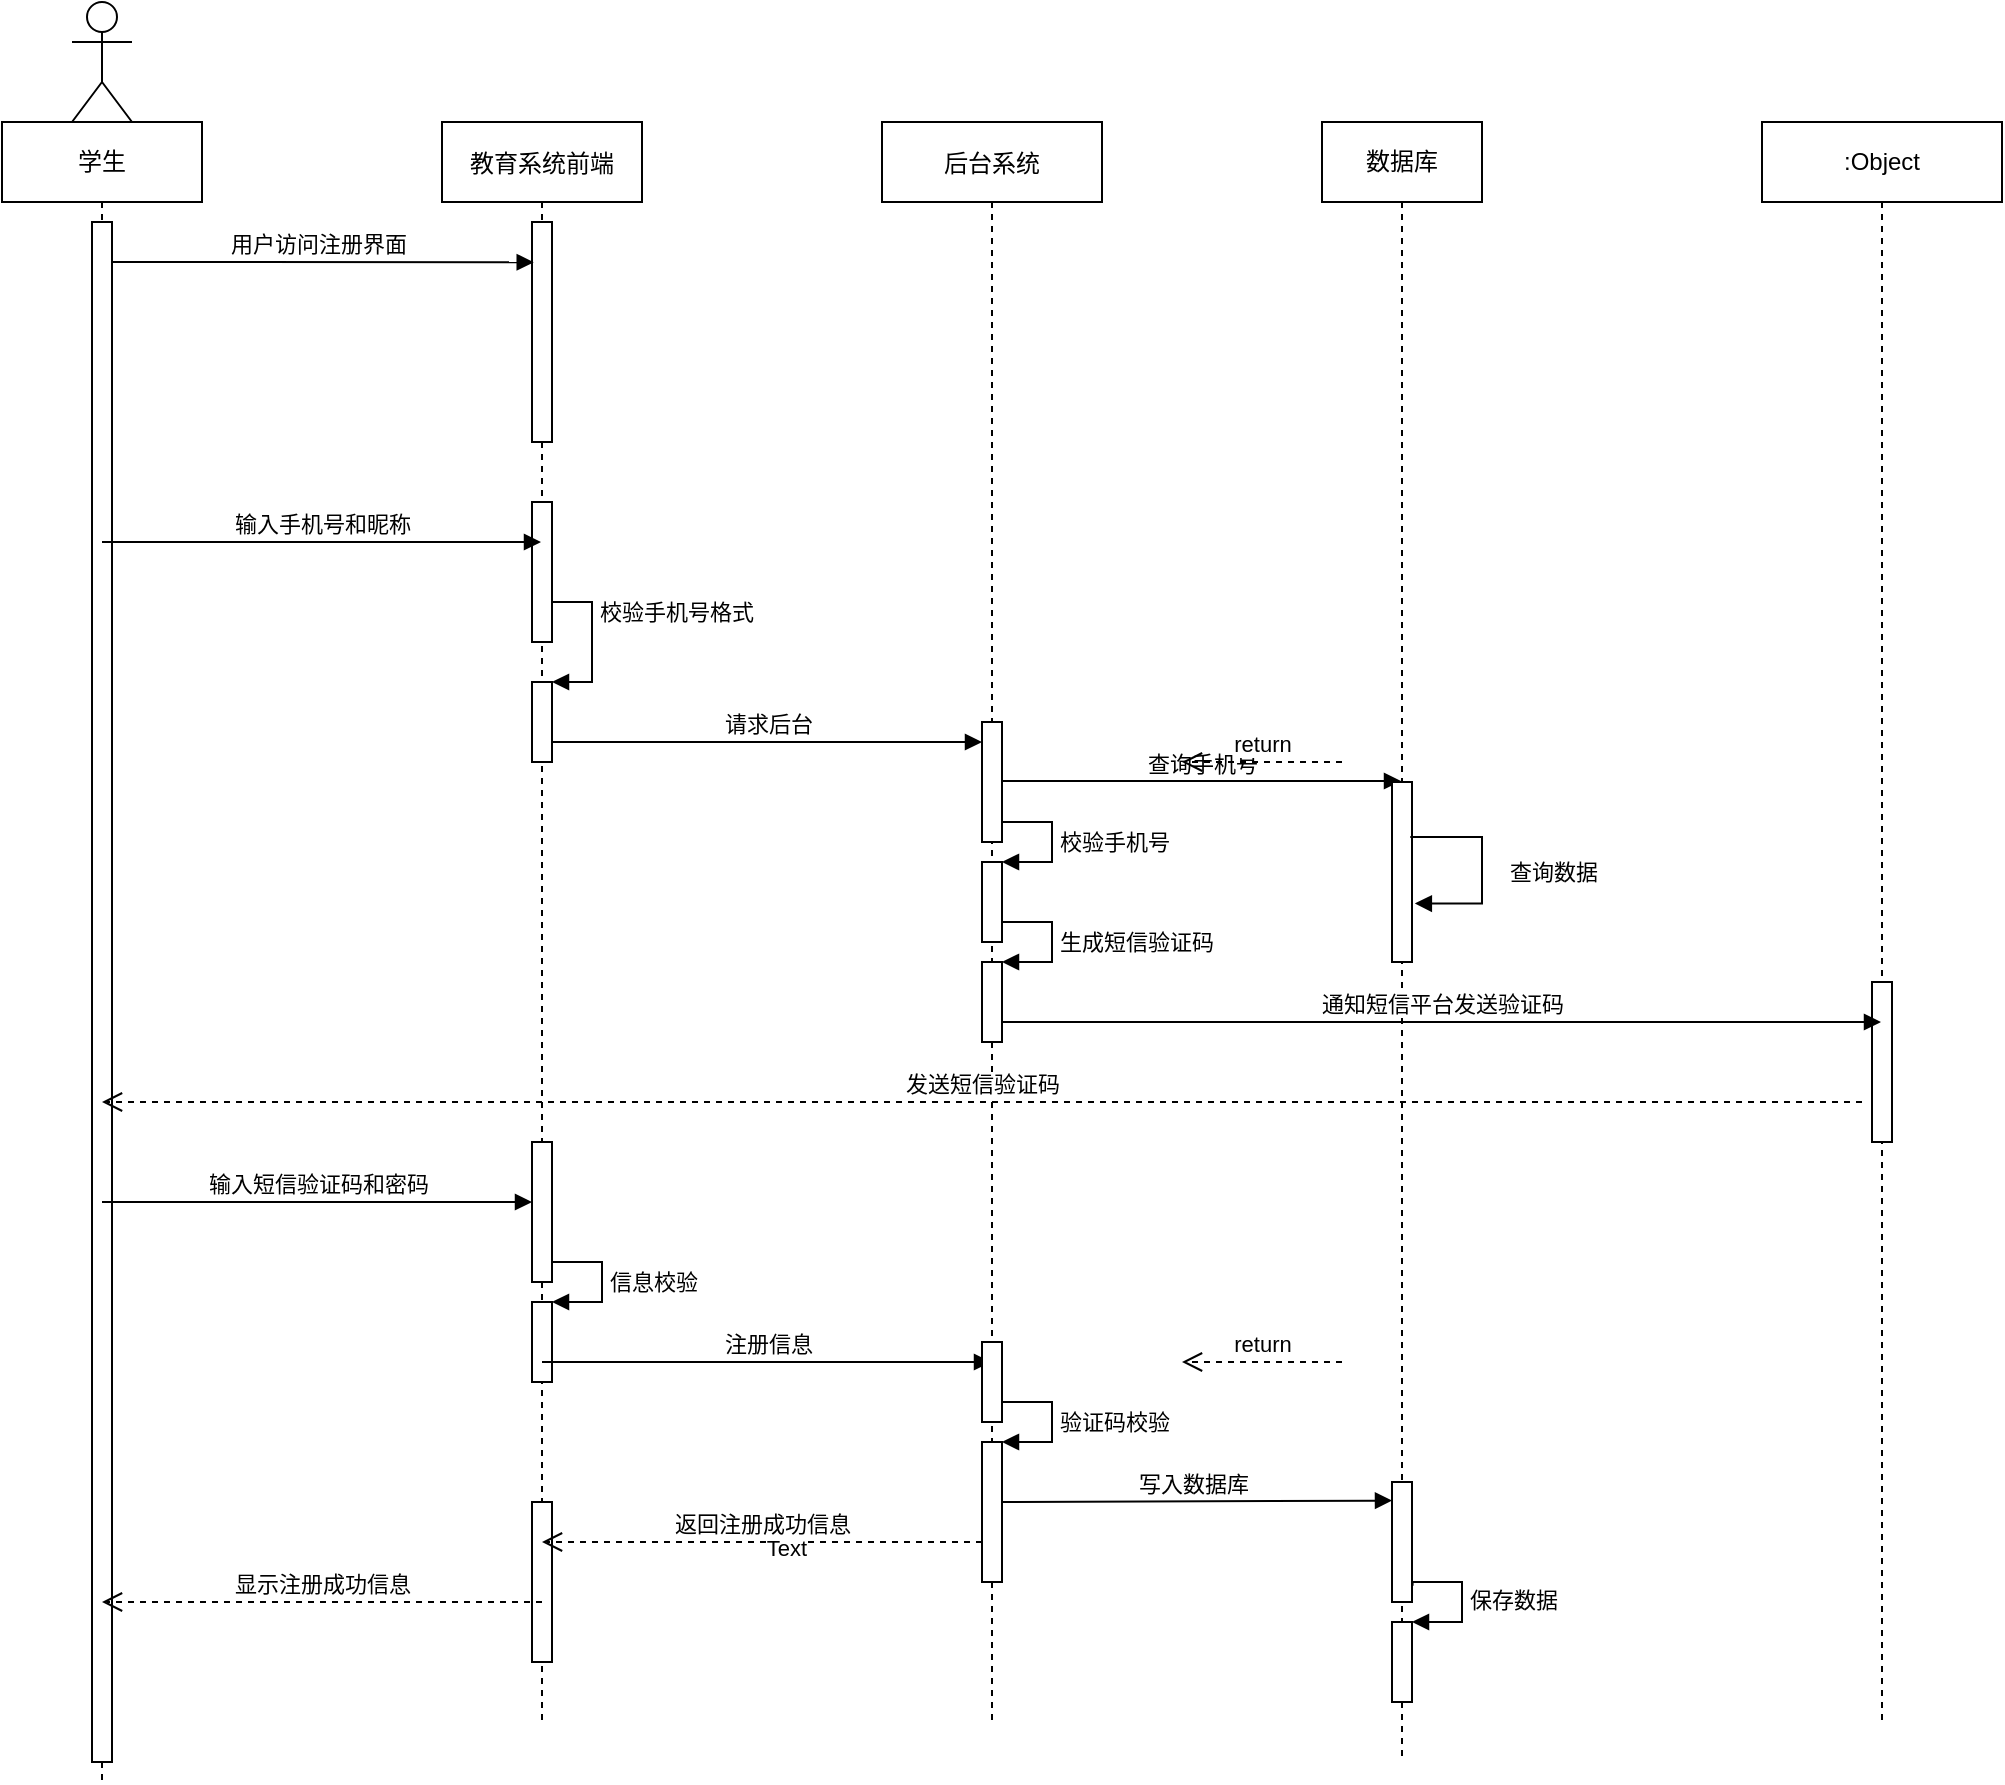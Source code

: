 <mxfile version="18.0.2" type="github">
  <diagram id="kgpKYQtTHZ0yAKxKKP6v" name="Page-1">
    <mxGraphModel dx="1205" dy="621" grid="1" gridSize="10" guides="1" tooltips="1" connect="1" arrows="1" fold="1" page="1" pageScale="1" pageWidth="850" pageHeight="1100" math="0" shadow="0">
      <root>
        <mxCell id="0" />
        <mxCell id="1" parent="0" />
        <mxCell id="3nuBFxr9cyL0pnOWT2aG-1" value="教育系统前端" style="shape=umlLifeline;perimeter=lifelinePerimeter;container=1;collapsible=0;recursiveResize=0;rounded=0;shadow=0;strokeWidth=1;" parent="1" vertex="1">
          <mxGeometry x="400" y="80" width="100" height="800" as="geometry" />
        </mxCell>
        <mxCell id="oVSgsAehM8C2ECb2NVZM-11" value="" style="html=1;points=[];perimeter=orthogonalPerimeter;" vertex="1" parent="3nuBFxr9cyL0pnOWT2aG-1">
          <mxGeometry x="45" y="50" width="10" height="110" as="geometry" />
        </mxCell>
        <mxCell id="oVSgsAehM8C2ECb2NVZM-13" value="" style="html=1;points=[];perimeter=orthogonalPerimeter;" vertex="1" parent="3nuBFxr9cyL0pnOWT2aG-1">
          <mxGeometry x="45" y="190" width="10" height="70" as="geometry" />
        </mxCell>
        <mxCell id="oVSgsAehM8C2ECb2NVZM-18" value="" style="html=1;points=[];perimeter=orthogonalPerimeter;" vertex="1" parent="3nuBFxr9cyL0pnOWT2aG-1">
          <mxGeometry x="45" y="280" width="10" height="40" as="geometry" />
        </mxCell>
        <mxCell id="oVSgsAehM8C2ECb2NVZM-19" value="校验手机号格式" style="edgeStyle=orthogonalEdgeStyle;html=1;align=left;spacingLeft=2;endArrow=block;rounded=0;entryX=1;entryY=0;" edge="1" target="oVSgsAehM8C2ECb2NVZM-18" parent="3nuBFxr9cyL0pnOWT2aG-1">
          <mxGeometry relative="1" as="geometry">
            <mxPoint x="45" y="260" as="sourcePoint" />
            <Array as="points">
              <mxPoint x="55" y="260" />
              <mxPoint x="55" y="240" />
              <mxPoint x="75" y="240" />
              <mxPoint x="75" y="280" />
            </Array>
          </mxGeometry>
        </mxCell>
        <mxCell id="oVSgsAehM8C2ECb2NVZM-48" value="" style="html=1;points=[];perimeter=orthogonalPerimeter;" vertex="1" parent="3nuBFxr9cyL0pnOWT2aG-1">
          <mxGeometry x="45" y="510" width="10" height="70" as="geometry" />
        </mxCell>
        <mxCell id="oVSgsAehM8C2ECb2NVZM-53" value="" style="html=1;points=[];perimeter=orthogonalPerimeter;" vertex="1" parent="3nuBFxr9cyL0pnOWT2aG-1">
          <mxGeometry x="45" y="590" width="10" height="40" as="geometry" />
        </mxCell>
        <mxCell id="oVSgsAehM8C2ECb2NVZM-54" value="信息校验" style="edgeStyle=orthogonalEdgeStyle;html=1;align=left;spacingLeft=2;endArrow=block;rounded=0;entryX=1;entryY=0;exitX=1;exitY=0.857;exitDx=0;exitDy=0;exitPerimeter=0;" edge="1" target="oVSgsAehM8C2ECb2NVZM-53" parent="3nuBFxr9cyL0pnOWT2aG-1" source="oVSgsAehM8C2ECb2NVZM-48">
          <mxGeometry relative="1" as="geometry">
            <mxPoint x="60" y="570" as="sourcePoint" />
            <Array as="points">
              <mxPoint x="80" y="570" />
              <mxPoint x="80" y="590" />
            </Array>
          </mxGeometry>
        </mxCell>
        <mxCell id="oVSgsAehM8C2ECb2NVZM-56" value="注册信息" style="html=1;verticalAlign=bottom;endArrow=block;rounded=0;" edge="1" parent="3nuBFxr9cyL0pnOWT2aG-1" target="3nuBFxr9cyL0pnOWT2aG-5">
          <mxGeometry width="80" relative="1" as="geometry">
            <mxPoint x="50" y="620" as="sourcePoint" />
            <mxPoint x="130" y="620" as="targetPoint" />
          </mxGeometry>
        </mxCell>
        <mxCell id="oVSgsAehM8C2ECb2NVZM-66" value="" style="html=1;points=[];perimeter=orthogonalPerimeter;" vertex="1" parent="3nuBFxr9cyL0pnOWT2aG-1">
          <mxGeometry x="45" y="690" width="10" height="80" as="geometry" />
        </mxCell>
        <mxCell id="3nuBFxr9cyL0pnOWT2aG-5" value="后台系统" style="shape=umlLifeline;perimeter=lifelinePerimeter;container=1;collapsible=0;recursiveResize=0;rounded=0;shadow=0;strokeWidth=1;" parent="1" vertex="1">
          <mxGeometry x="620" y="80" width="110" height="800" as="geometry" />
        </mxCell>
        <mxCell id="oVSgsAehM8C2ECb2NVZM-20" value="" style="html=1;points=[];perimeter=orthogonalPerimeter;" vertex="1" parent="3nuBFxr9cyL0pnOWT2aG-5">
          <mxGeometry x="50" y="300" width="10" height="60" as="geometry" />
        </mxCell>
        <mxCell id="oVSgsAehM8C2ECb2NVZM-31" value="" style="html=1;points=[];perimeter=orthogonalPerimeter;" vertex="1" parent="3nuBFxr9cyL0pnOWT2aG-5">
          <mxGeometry x="50" y="370" width="10" height="40" as="geometry" />
        </mxCell>
        <mxCell id="oVSgsAehM8C2ECb2NVZM-32" value="校验手机号" style="edgeStyle=orthogonalEdgeStyle;html=1;align=left;spacingLeft=2;endArrow=block;rounded=0;entryX=1;entryY=0;" edge="1" target="oVSgsAehM8C2ECb2NVZM-31" parent="3nuBFxr9cyL0pnOWT2aG-5">
          <mxGeometry relative="1" as="geometry">
            <mxPoint x="60" y="350" as="sourcePoint" />
            <Array as="points">
              <mxPoint x="85" y="350" />
            </Array>
          </mxGeometry>
        </mxCell>
        <mxCell id="oVSgsAehM8C2ECb2NVZM-37" value="查询手机号" style="html=1;verticalAlign=bottom;endArrow=block;rounded=0;" edge="1" parent="3nuBFxr9cyL0pnOWT2aG-5" target="oVSgsAehM8C2ECb2NVZM-5">
          <mxGeometry width="80" relative="1" as="geometry">
            <mxPoint x="60" y="329.5" as="sourcePoint" />
            <mxPoint x="140" y="329.5" as="targetPoint" />
          </mxGeometry>
        </mxCell>
        <mxCell id="oVSgsAehM8C2ECb2NVZM-42" value="" style="html=1;points=[];perimeter=orthogonalPerimeter;" vertex="1" parent="3nuBFxr9cyL0pnOWT2aG-5">
          <mxGeometry x="50" y="420" width="10" height="40" as="geometry" />
        </mxCell>
        <mxCell id="oVSgsAehM8C2ECb2NVZM-43" value="生成短信验证码" style="edgeStyle=orthogonalEdgeStyle;html=1;align=left;spacingLeft=2;endArrow=block;rounded=0;entryX=1;entryY=0;" edge="1" target="oVSgsAehM8C2ECb2NVZM-42" parent="3nuBFxr9cyL0pnOWT2aG-5">
          <mxGeometry relative="1" as="geometry">
            <mxPoint x="60" y="400" as="sourcePoint" />
            <Array as="points">
              <mxPoint x="85" y="400" />
            </Array>
          </mxGeometry>
        </mxCell>
        <mxCell id="oVSgsAehM8C2ECb2NVZM-55" value="" style="html=1;points=[];perimeter=orthogonalPerimeter;" vertex="1" parent="3nuBFxr9cyL0pnOWT2aG-5">
          <mxGeometry x="50" y="610" width="10" height="40" as="geometry" />
        </mxCell>
        <mxCell id="oVSgsAehM8C2ECb2NVZM-57" value="" style="html=1;points=[];perimeter=orthogonalPerimeter;" vertex="1" parent="3nuBFxr9cyL0pnOWT2aG-5">
          <mxGeometry x="50" y="660" width="10" height="70" as="geometry" />
        </mxCell>
        <mxCell id="oVSgsAehM8C2ECb2NVZM-58" value="验证码校验" style="edgeStyle=orthogonalEdgeStyle;html=1;align=left;spacingLeft=2;endArrow=block;rounded=0;entryX=1;entryY=0;" edge="1" target="oVSgsAehM8C2ECb2NVZM-57" parent="3nuBFxr9cyL0pnOWT2aG-5">
          <mxGeometry relative="1" as="geometry">
            <mxPoint x="60" y="640" as="sourcePoint" />
            <Array as="points">
              <mxPoint x="85" y="640" />
            </Array>
          </mxGeometry>
        </mxCell>
        <mxCell id="oVSgsAehM8C2ECb2NVZM-59" value="写入数据库&lt;span style=&quot;white-space: pre;&quot;&gt;	&lt;/span&gt;" style="html=1;verticalAlign=bottom;endArrow=block;rounded=0;entryX=0;entryY=0.155;entryDx=0;entryDy=0;entryPerimeter=0;" edge="1" parent="3nuBFxr9cyL0pnOWT2aG-5" target="oVSgsAehM8C2ECb2NVZM-60">
          <mxGeometry width="80" relative="1" as="geometry">
            <mxPoint x="60" y="690" as="sourcePoint" />
            <mxPoint x="140" y="690" as="targetPoint" />
          </mxGeometry>
        </mxCell>
        <mxCell id="oVSgsAehM8C2ECb2NVZM-3" value="学生" style="shape=umlLifeline;perimeter=lifelinePerimeter;whiteSpace=wrap;html=1;container=1;collapsible=0;recursiveResize=0;outlineConnect=0;" vertex="1" parent="1">
          <mxGeometry x="180" y="80" width="100" height="830" as="geometry" />
        </mxCell>
        <mxCell id="oVSgsAehM8C2ECb2NVZM-9" value="用户访问注册界面" style="html=1;verticalAlign=bottom;startArrow=oval;startFill=1;endArrow=block;startSize=8;rounded=0;entryX=0.086;entryY=0.183;entryDx=0;entryDy=0;entryPerimeter=0;" edge="1" parent="oVSgsAehM8C2ECb2NVZM-3" target="oVSgsAehM8C2ECb2NVZM-11">
          <mxGeometry width="60" relative="1" as="geometry">
            <mxPoint x="50" y="70" as="sourcePoint" />
            <mxPoint x="260" y="70" as="targetPoint" />
          </mxGeometry>
        </mxCell>
        <mxCell id="oVSgsAehM8C2ECb2NVZM-10" value="" style="html=1;points=[];perimeter=orthogonalPerimeter;" vertex="1" parent="oVSgsAehM8C2ECb2NVZM-3">
          <mxGeometry x="45" y="50" width="10" height="770" as="geometry" />
        </mxCell>
        <mxCell id="oVSgsAehM8C2ECb2NVZM-36" value="输入手机号和昵称" style="html=1;verticalAlign=bottom;endArrow=block;rounded=0;" edge="1" parent="oVSgsAehM8C2ECb2NVZM-3" target="3nuBFxr9cyL0pnOWT2aG-1">
          <mxGeometry width="80" relative="1" as="geometry">
            <mxPoint x="50" y="210" as="sourcePoint" />
            <mxPoint x="130" y="210" as="targetPoint" />
          </mxGeometry>
        </mxCell>
        <mxCell id="oVSgsAehM8C2ECb2NVZM-47" value="输入短信验证码和密码" style="html=1;verticalAlign=bottom;endArrow=block;rounded=0;" edge="1" parent="oVSgsAehM8C2ECb2NVZM-3" target="oVSgsAehM8C2ECb2NVZM-48">
          <mxGeometry width="80" relative="1" as="geometry">
            <mxPoint x="50" y="540" as="sourcePoint" />
            <mxPoint x="190" y="550" as="targetPoint" />
          </mxGeometry>
        </mxCell>
        <mxCell id="oVSgsAehM8C2ECb2NVZM-4" value="" style="shape=umlActor;verticalLabelPosition=bottom;verticalAlign=top;html=1;" vertex="1" parent="1">
          <mxGeometry x="215" y="20" width="30" height="60" as="geometry" />
        </mxCell>
        <mxCell id="oVSgsAehM8C2ECb2NVZM-5" value="数据库" style="shape=umlLifeline;perimeter=lifelinePerimeter;whiteSpace=wrap;html=1;container=1;collapsible=0;recursiveResize=0;outlineConnect=0;" vertex="1" parent="1">
          <mxGeometry x="840" y="80" width="80" height="820" as="geometry" />
        </mxCell>
        <mxCell id="oVSgsAehM8C2ECb2NVZM-40" value="" style="html=1;points=[];perimeter=orthogonalPerimeter;" vertex="1" parent="oVSgsAehM8C2ECb2NVZM-5">
          <mxGeometry x="35" y="330" width="10" height="90" as="geometry" />
        </mxCell>
        <mxCell id="oVSgsAehM8C2ECb2NVZM-41" value="查询数据" style="edgeStyle=orthogonalEdgeStyle;html=1;align=left;spacingLeft=2;endArrow=block;rounded=0;entryX=1.143;entryY=0.675;entryDx=0;entryDy=0;entryPerimeter=0;exitX=0.914;exitY=0.306;exitDx=0;exitDy=0;exitPerimeter=0;" edge="1" target="oVSgsAehM8C2ECb2NVZM-40" parent="oVSgsAehM8C2ECb2NVZM-5" source="oVSgsAehM8C2ECb2NVZM-40">
          <mxGeometry x="0.039" y="10" relative="1" as="geometry">
            <mxPoint x="35" y="310" as="sourcePoint" />
            <Array as="points">
              <mxPoint x="80" y="358" />
              <mxPoint x="80" y="391" />
            </Array>
            <mxPoint as="offset" />
          </mxGeometry>
        </mxCell>
        <mxCell id="oVSgsAehM8C2ECb2NVZM-60" value="" style="html=1;points=[];perimeter=orthogonalPerimeter;" vertex="1" parent="oVSgsAehM8C2ECb2NVZM-5">
          <mxGeometry x="35" y="680" width="10" height="60" as="geometry" />
        </mxCell>
        <mxCell id="oVSgsAehM8C2ECb2NVZM-61" value="" style="html=1;points=[];perimeter=orthogonalPerimeter;" vertex="1" parent="oVSgsAehM8C2ECb2NVZM-5">
          <mxGeometry x="35" y="750" width="10" height="40" as="geometry" />
        </mxCell>
        <mxCell id="oVSgsAehM8C2ECb2NVZM-62" value="保存数据" style="edgeStyle=orthogonalEdgeStyle;html=1;align=left;spacingLeft=2;endArrow=block;rounded=0;entryX=1;entryY=0;exitX=1.029;exitY=0.864;exitDx=0;exitDy=0;exitPerimeter=0;" edge="1" target="oVSgsAehM8C2ECb2NVZM-61" parent="oVSgsAehM8C2ECb2NVZM-5" source="oVSgsAehM8C2ECb2NVZM-60">
          <mxGeometry relative="1" as="geometry">
            <mxPoint x="50" y="730" as="sourcePoint" />
            <Array as="points">
              <mxPoint x="45" y="730" />
              <mxPoint x="70" y="730" />
              <mxPoint x="70" y="750" />
            </Array>
          </mxGeometry>
        </mxCell>
        <mxCell id="oVSgsAehM8C2ECb2NVZM-6" value=":Object" style="shape=umlLifeline;perimeter=lifelinePerimeter;whiteSpace=wrap;html=1;container=1;collapsible=0;recursiveResize=0;outlineConnect=0;" vertex="1" parent="1">
          <mxGeometry x="1060" y="80" width="120" height="800" as="geometry" />
        </mxCell>
        <mxCell id="oVSgsAehM8C2ECb2NVZM-45" value="" style="html=1;points=[];perimeter=orthogonalPerimeter;" vertex="1" parent="oVSgsAehM8C2ECb2NVZM-6">
          <mxGeometry x="55" y="430" width="10" height="80" as="geometry" />
        </mxCell>
        <mxCell id="oVSgsAehM8C2ECb2NVZM-34" value="请求后台" style="html=1;verticalAlign=bottom;endArrow=block;rounded=0;" edge="1" parent="1">
          <mxGeometry width="80" relative="1" as="geometry">
            <mxPoint x="455" y="390" as="sourcePoint" />
            <mxPoint x="670" y="390" as="targetPoint" />
          </mxGeometry>
        </mxCell>
        <mxCell id="oVSgsAehM8C2ECb2NVZM-44" value="通知短信平台发送验证码" style="html=1;verticalAlign=bottom;endArrow=block;rounded=0;" edge="1" parent="1" target="oVSgsAehM8C2ECb2NVZM-6">
          <mxGeometry width="80" relative="1" as="geometry">
            <mxPoint x="680" y="530" as="sourcePoint" />
            <mxPoint x="760" y="530" as="targetPoint" />
          </mxGeometry>
        </mxCell>
        <mxCell id="oVSgsAehM8C2ECb2NVZM-46" value="发送短信验证码" style="html=1;verticalAlign=bottom;endArrow=open;dashed=1;endSize=8;rounded=0;" edge="1" parent="1" target="oVSgsAehM8C2ECb2NVZM-3">
          <mxGeometry relative="1" as="geometry">
            <mxPoint x="1110" y="570" as="sourcePoint" />
            <mxPoint x="1030" y="570" as="targetPoint" />
          </mxGeometry>
        </mxCell>
        <mxCell id="oVSgsAehM8C2ECb2NVZM-63" value="return" style="html=1;verticalAlign=bottom;endArrow=open;dashed=1;endSize=8;rounded=0;" edge="1" parent="1">
          <mxGeometry relative="1" as="geometry">
            <mxPoint x="850" y="400" as="sourcePoint" />
            <mxPoint x="770" y="400" as="targetPoint" />
          </mxGeometry>
        </mxCell>
        <mxCell id="oVSgsAehM8C2ECb2NVZM-64" value="返回注册成功信息" style="html=1;verticalAlign=bottom;endArrow=open;dashed=1;endSize=8;rounded=0;" edge="1" parent="1" target="3nuBFxr9cyL0pnOWT2aG-1">
          <mxGeometry relative="1" as="geometry">
            <mxPoint x="670" y="790" as="sourcePoint" />
            <mxPoint x="590" y="790" as="targetPoint" />
          </mxGeometry>
        </mxCell>
        <mxCell id="oVSgsAehM8C2ECb2NVZM-65" value="Text" style="edgeLabel;html=1;align=center;verticalAlign=middle;resizable=0;points=[];" vertex="1" connectable="0" parent="oVSgsAehM8C2ECb2NVZM-64">
          <mxGeometry x="-0.11" y="3" relative="1" as="geometry">
            <mxPoint as="offset" />
          </mxGeometry>
        </mxCell>
        <mxCell id="oVSgsAehM8C2ECb2NVZM-67" value="return" style="html=1;verticalAlign=bottom;endArrow=open;dashed=1;endSize=8;rounded=0;" edge="1" parent="1">
          <mxGeometry relative="1" as="geometry">
            <mxPoint x="850" y="700" as="sourcePoint" />
            <mxPoint x="770" y="700" as="targetPoint" />
          </mxGeometry>
        </mxCell>
        <mxCell id="oVSgsAehM8C2ECb2NVZM-68" value="显示注册成功信息" style="html=1;verticalAlign=bottom;endArrow=open;dashed=1;endSize=8;rounded=0;" edge="1" parent="1" target="oVSgsAehM8C2ECb2NVZM-3">
          <mxGeometry relative="1" as="geometry">
            <mxPoint x="450" y="820" as="sourcePoint" />
            <mxPoint x="370" y="820" as="targetPoint" />
          </mxGeometry>
        </mxCell>
      </root>
    </mxGraphModel>
  </diagram>
</mxfile>
